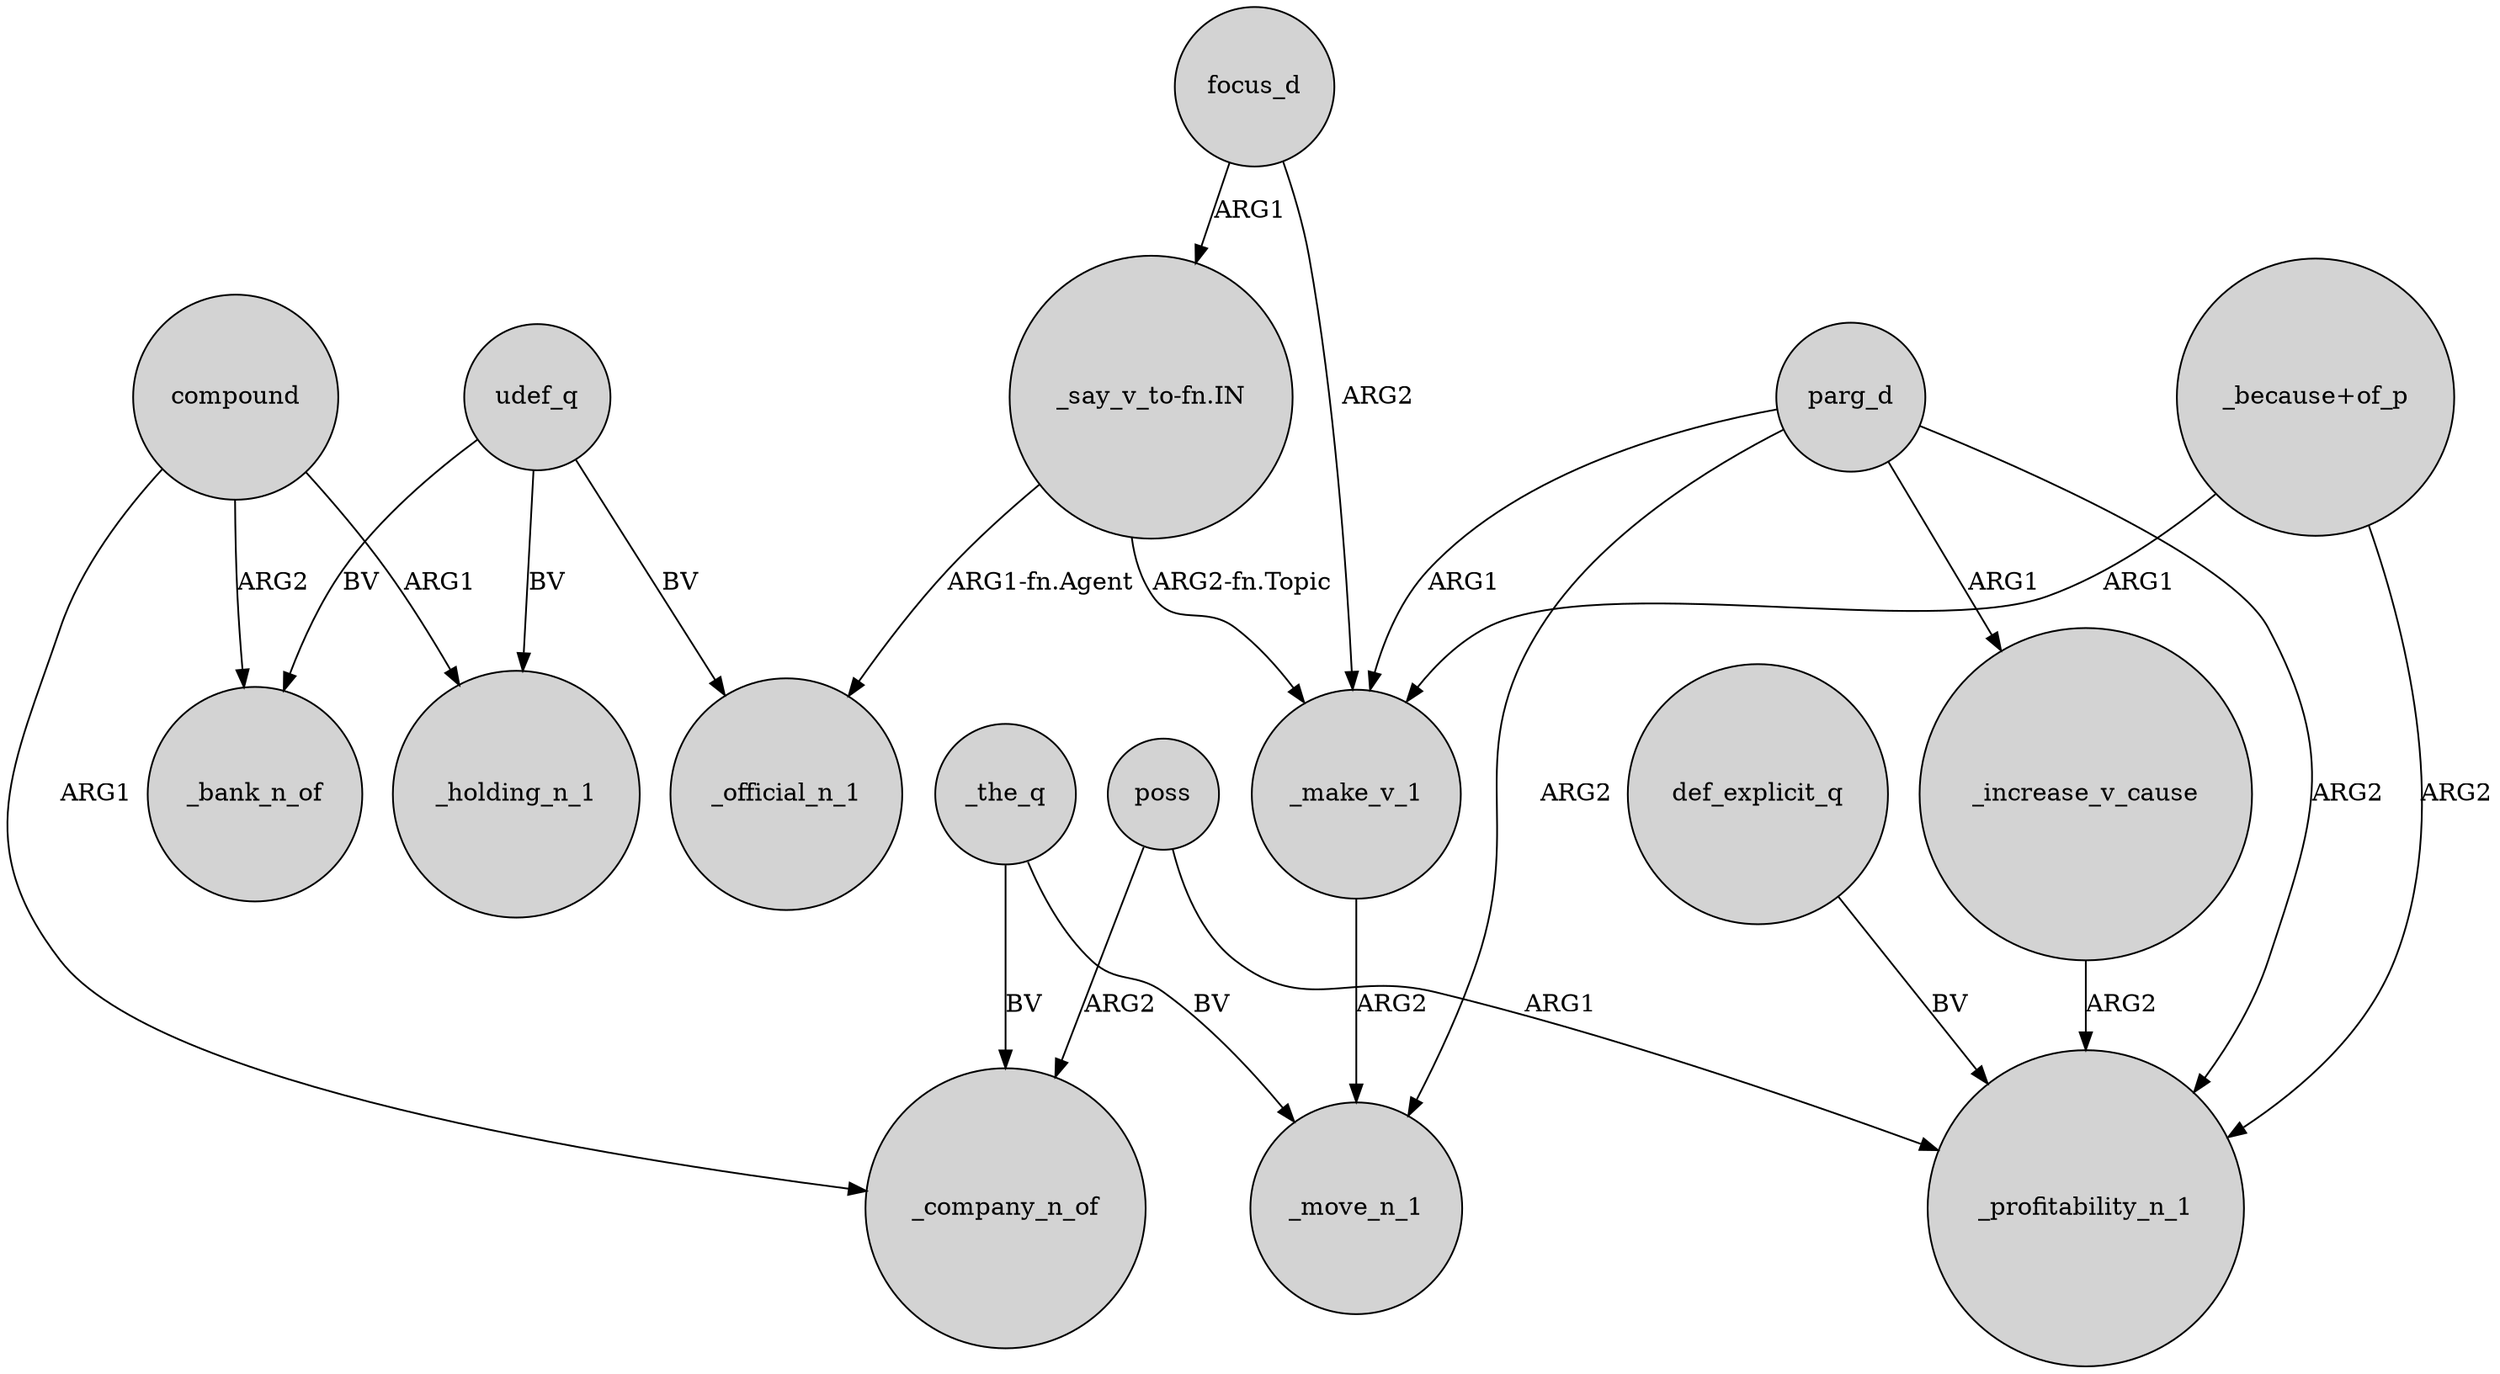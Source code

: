 digraph {
	node [shape=circle style=filled]
	compound -> _bank_n_of [label=ARG2]
	"_because+of_p" -> _make_v_1 [label=ARG1]
	"_say_v_to-fn.IN" -> _official_n_1 [label="ARG1-fn.Agent"]
	_the_q -> _move_n_1 [label=BV]
	compound -> _holding_n_1 [label=ARG1]
	_the_q -> _company_n_of [label=BV]
	def_explicit_q -> _profitability_n_1 [label=BV]
	compound -> _company_n_of [label=ARG1]
	udef_q -> _official_n_1 [label=BV]
	"_say_v_to-fn.IN" -> _make_v_1 [label="ARG2-fn.Topic"]
	parg_d -> _profitability_n_1 [label=ARG2]
	parg_d -> _increase_v_cause [label=ARG1]
	_increase_v_cause -> _profitability_n_1 [label=ARG2]
	"_because+of_p" -> _profitability_n_1 [label=ARG2]
	parg_d -> _move_n_1 [label=ARG2]
	_make_v_1 -> _move_n_1 [label=ARG2]
	parg_d -> _make_v_1 [label=ARG1]
	poss -> _company_n_of [label=ARG2]
	udef_q -> _holding_n_1 [label=BV]
	poss -> _profitability_n_1 [label=ARG1]
	focus_d -> _make_v_1 [label=ARG2]
	udef_q -> _bank_n_of [label=BV]
	focus_d -> "_say_v_to-fn.IN" [label=ARG1]
}

